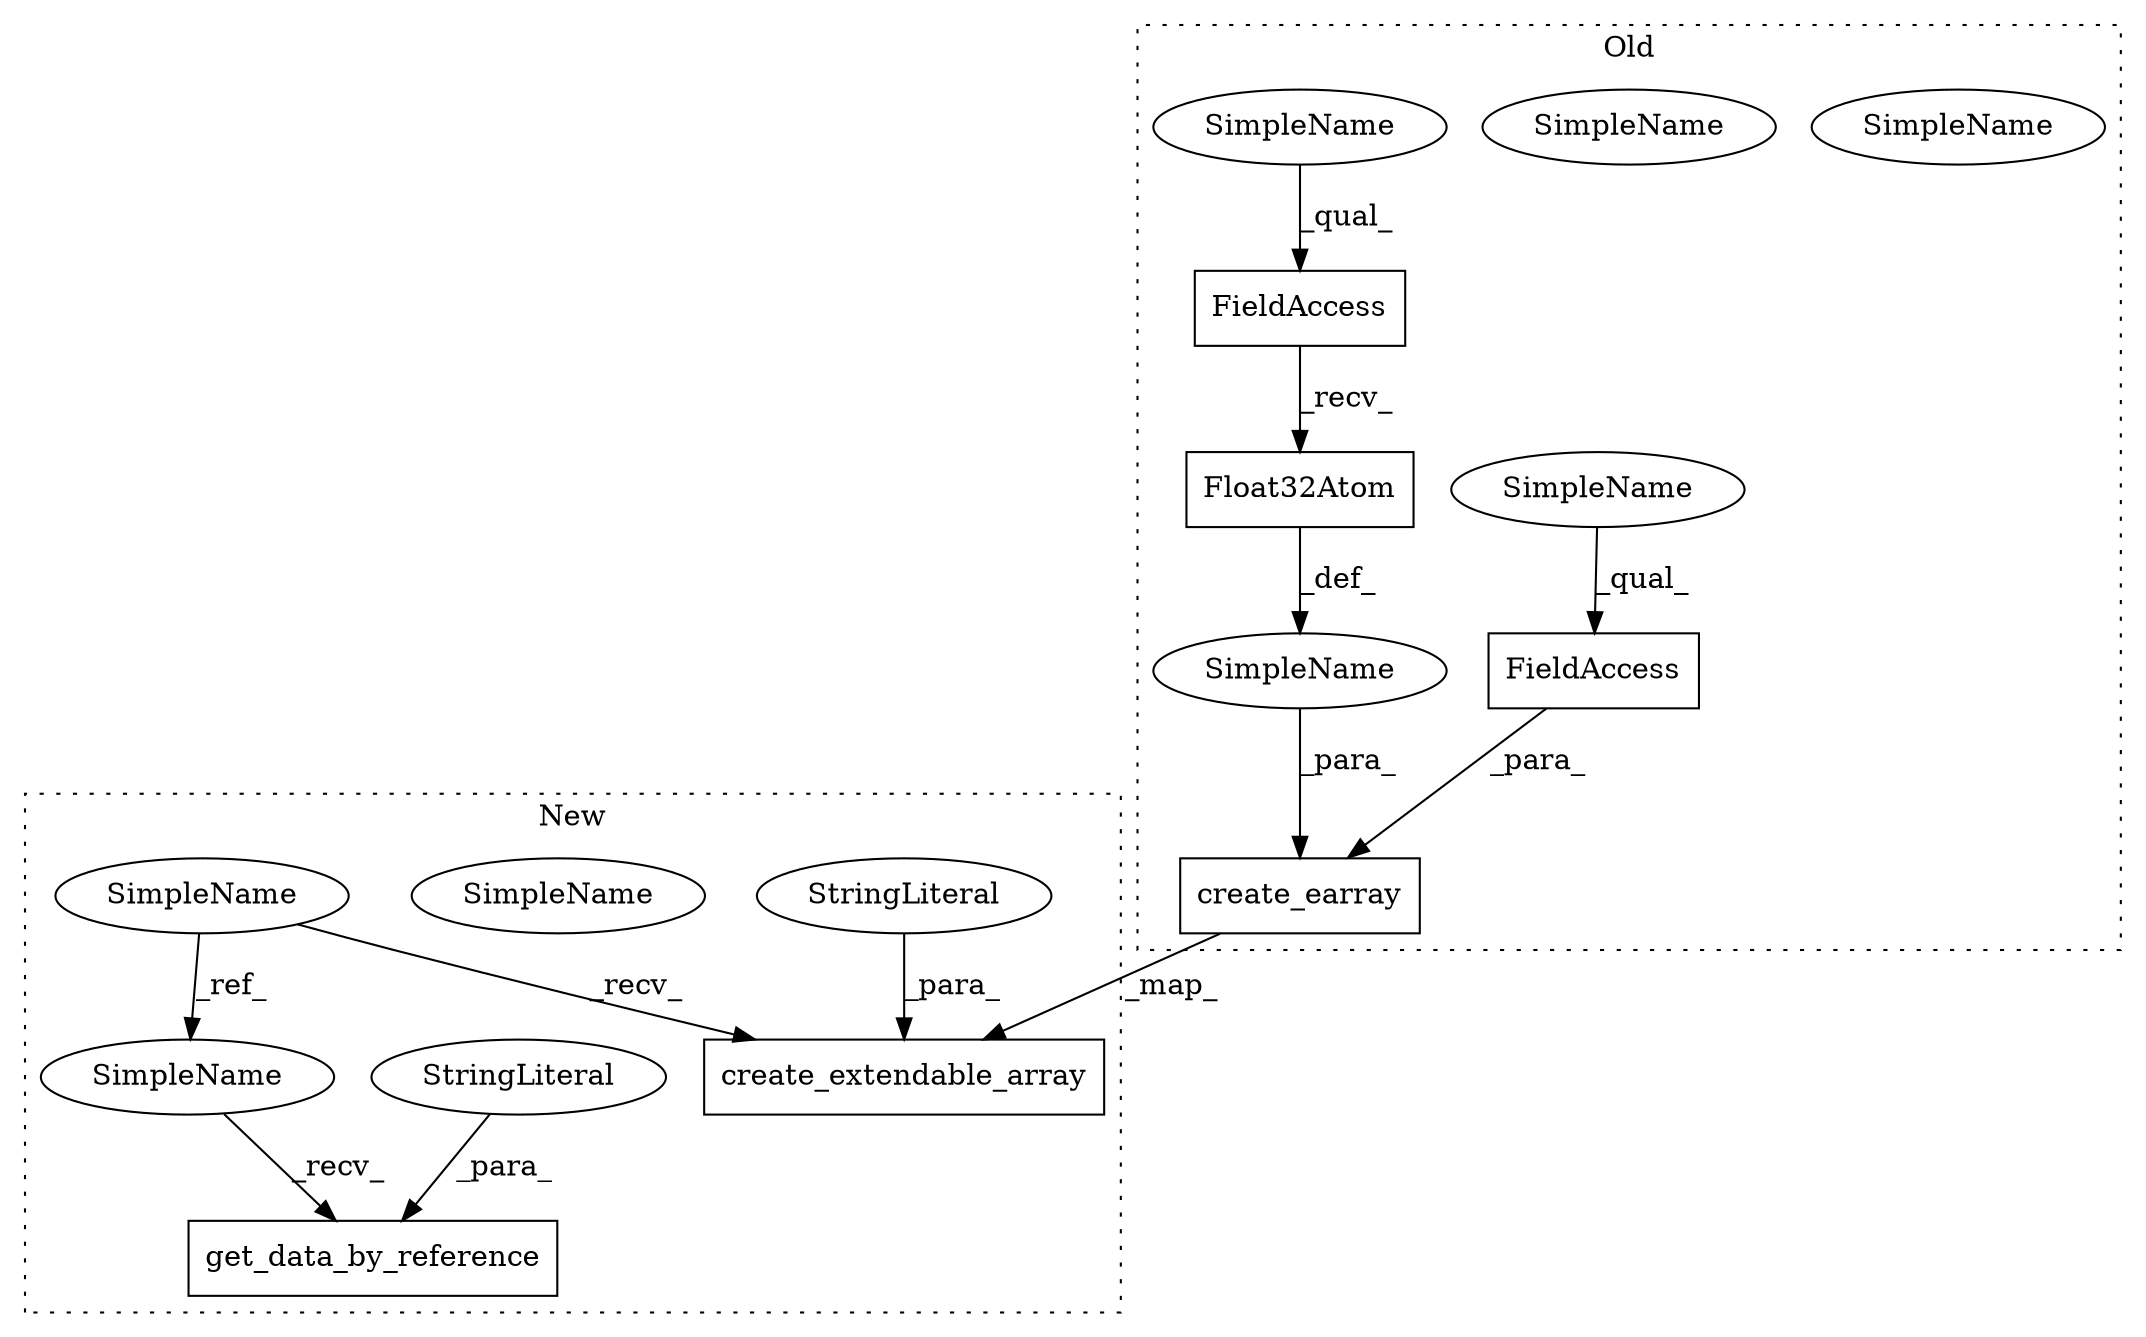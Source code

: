 digraph G {
subgraph cluster0 {
1 [label="create_earray" a="32" s="2103,2194" l="14,2" shape="box"];
3 [label="Float32Atom" a="32" s="2150" l="13" shape="box"];
4 [label="FieldAccess" a="22" s="2138" l="11" shape="box"];
5 [label="SimpleName" a="42" s="2138" l="6" shape="ellipse"];
6 [label="FieldAccess" a="22" s="2117" l="8" shape="box"];
7 [label="SimpleName" a="42" s="2117" l="3" shape="ellipse"];
11 [label="SimpleName" a="42" s="" l="" shape="ellipse"];
15 [label="SimpleName" a="42" s="2117" l="3" shape="ellipse"];
16 [label="SimpleName" a="42" s="2138" l="6" shape="ellipse"];
label = "Old";
style="dotted";
}
subgraph cluster1 {
2 [label="create_extendable_array" a="32" s="2167,2244" l="24,1" shape="box"];
8 [label="SimpleName" a="42" s="2139" l="3" shape="ellipse"];
9 [label="SimpleName" a="42" s="1294" l="4" shape="ellipse"];
10 [label="get_data_by_reference" a="32" s="2258,2291" l="22,1" shape="box"];
12 [label="StringLiteral" a="45" s="2280" l="11" shape="ellipse"];
13 [label="StringLiteral" a="45" s="2235" l="9" shape="ellipse"];
14 [label="SimpleName" a="42" s="2254" l="3" shape="ellipse"];
label = "New";
style="dotted";
}
1 -> 2 [label="_map_"];
3 -> 11 [label="_def_"];
4 -> 3 [label="_recv_"];
6 -> 1 [label="_para_"];
8 -> 2 [label="_recv_"];
8 -> 14 [label="_ref_"];
11 -> 1 [label="_para_"];
12 -> 10 [label="_para_"];
13 -> 2 [label="_para_"];
14 -> 10 [label="_recv_"];
15 -> 6 [label="_qual_"];
16 -> 4 [label="_qual_"];
}